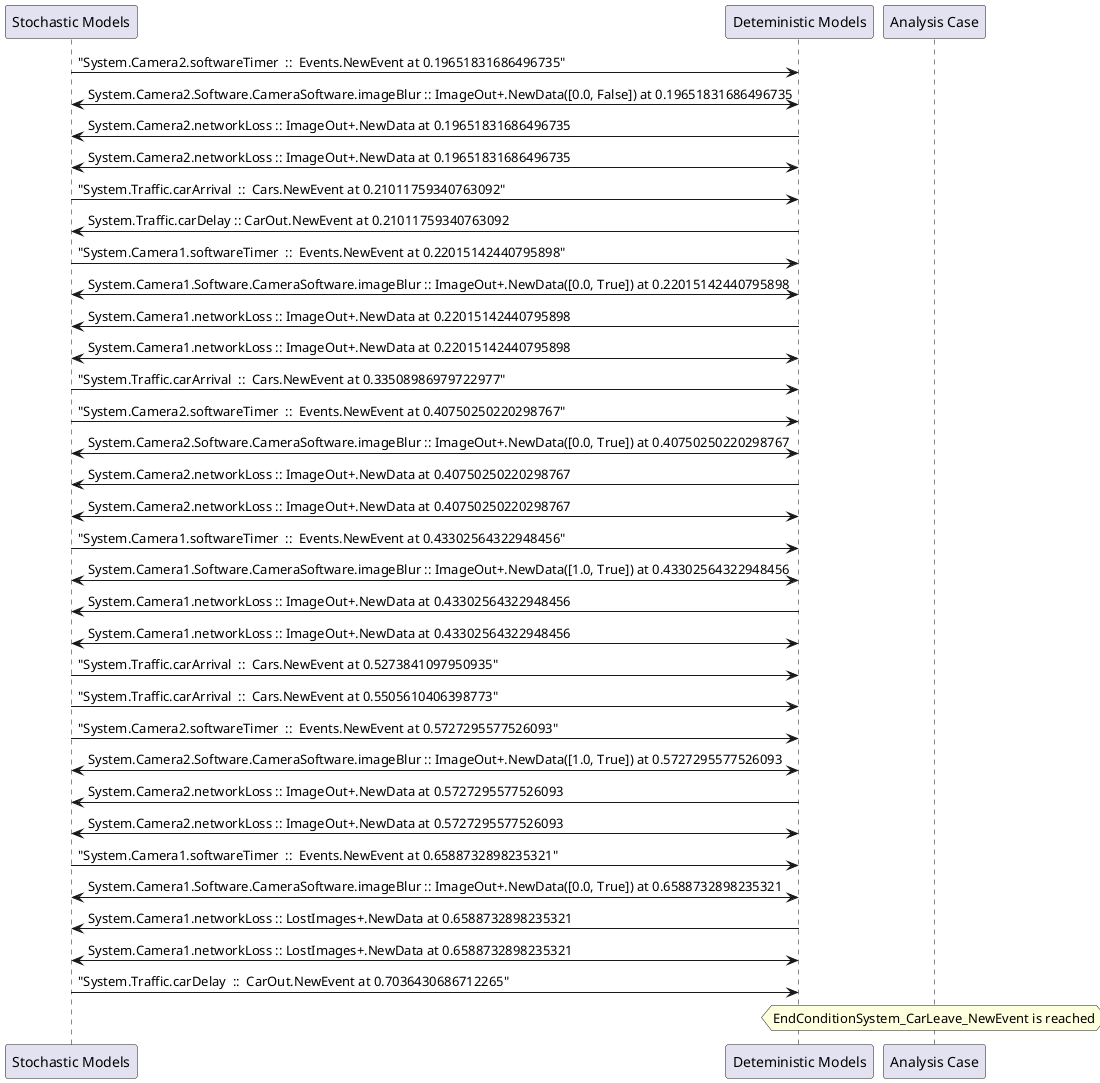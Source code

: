 
	@startuml
	participant "Stochastic Models" as stochmodel
	participant "Deteministic Models" as detmodel
	participant "Analysis Case" as analysis
	{8197_stop} stochmodel -> detmodel : "System.Camera2.softwareTimer  ::  Events.NewEvent at 0.19651831686496735"
detmodel <-> stochmodel : System.Camera2.Software.CameraSoftware.imageBlur :: ImageOut+.NewData([0.0, False]) at 0.19651831686496735
detmodel -> stochmodel : System.Camera2.networkLoss :: ImageOut+.NewData at 0.19651831686496735
detmodel <-> stochmodel : System.Camera2.networkLoss :: ImageOut+.NewData at 0.19651831686496735
{8213_stop} stochmodel -> detmodel : "System.Traffic.carArrival  ::  Cars.NewEvent at 0.21011759340763092"
{8225_start} detmodel -> stochmodel : System.Traffic.carDelay :: CarOut.NewEvent at 0.21011759340763092
{8182_stop} stochmodel -> detmodel : "System.Camera1.softwareTimer  ::  Events.NewEvent at 0.22015142440795898"
detmodel <-> stochmodel : System.Camera1.Software.CameraSoftware.imageBlur :: ImageOut+.NewData([0.0, True]) at 0.22015142440795898
detmodel -> stochmodel : System.Camera1.networkLoss :: ImageOut+.NewData at 0.22015142440795898
detmodel <-> stochmodel : System.Camera1.networkLoss :: ImageOut+.NewData at 0.22015142440795898
{8214_stop} stochmodel -> detmodel : "System.Traffic.carArrival  ::  Cars.NewEvent at 0.33508986979722977"
{8198_stop} stochmodel -> detmodel : "System.Camera2.softwareTimer  ::  Events.NewEvent at 0.40750250220298767"
detmodel <-> stochmodel : System.Camera2.Software.CameraSoftware.imageBlur :: ImageOut+.NewData([0.0, True]) at 0.40750250220298767
detmodel -> stochmodel : System.Camera2.networkLoss :: ImageOut+.NewData at 0.40750250220298767
detmodel <-> stochmodel : System.Camera2.networkLoss :: ImageOut+.NewData at 0.40750250220298767
{8183_stop} stochmodel -> detmodel : "System.Camera1.softwareTimer  ::  Events.NewEvent at 0.43302564322948456"
detmodel <-> stochmodel : System.Camera1.Software.CameraSoftware.imageBlur :: ImageOut+.NewData([1.0, True]) at 0.43302564322948456
detmodel -> stochmodel : System.Camera1.networkLoss :: ImageOut+.NewData at 0.43302564322948456
detmodel <-> stochmodel : System.Camera1.networkLoss :: ImageOut+.NewData at 0.43302564322948456
{8215_stop} stochmodel -> detmodel : "System.Traffic.carArrival  ::  Cars.NewEvent at 0.5273841097950935"
{8216_stop} stochmodel -> detmodel : "System.Traffic.carArrival  ::  Cars.NewEvent at 0.5505610406398773"
{8199_stop} stochmodel -> detmodel : "System.Camera2.softwareTimer  ::  Events.NewEvent at 0.5727295577526093"
detmodel <-> stochmodel : System.Camera2.Software.CameraSoftware.imageBlur :: ImageOut+.NewData([1.0, True]) at 0.5727295577526093
detmodel -> stochmodel : System.Camera2.networkLoss :: ImageOut+.NewData at 0.5727295577526093
detmodel <-> stochmodel : System.Camera2.networkLoss :: ImageOut+.NewData at 0.5727295577526093
{8184_stop} stochmodel -> detmodel : "System.Camera1.softwareTimer  ::  Events.NewEvent at 0.6588732898235321"
detmodel <-> stochmodel : System.Camera1.Software.CameraSoftware.imageBlur :: ImageOut+.NewData([0.0, True]) at 0.6588732898235321
detmodel -> stochmodel : System.Camera1.networkLoss :: LostImages+.NewData at 0.6588732898235321
detmodel <-> stochmodel : System.Camera1.networkLoss :: LostImages+.NewData at 0.6588732898235321
{8225_stop} stochmodel -> detmodel : "System.Traffic.carDelay  ::  CarOut.NewEvent at 0.7036430686712265"
{8225_start} <-> {8225_stop} : delay
hnote over analysis 
EndConditionSystem_CarLeave_NewEvent is reached
endnote
@enduml
